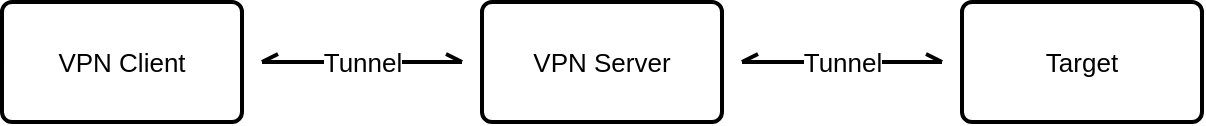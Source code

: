 <mxfile version="14.6.13" type="device" pages="2"><diagram id="WseQjovQ3toa0PpgRiFr" name="workflow"><mxGraphModel dx="1506" dy="852" grid="1" gridSize="15" guides="1" tooltips="1" connect="1" arrows="1" fold="1" page="0" pageScale="1" pageWidth="800" pageHeight="600" math="0" shadow="0"><root><mxCell id="0"/><mxCell id="1" parent="0"/><mxCell id="DhWVUVrSaP8bCOZccI_2-5" value="Tunnel" style="edgeStyle=orthogonalEdgeStyle;rounded=0;orthogonalLoop=1;jettySize=auto;html=1;fontSize=13;endArrow=openAsync;endFill=0;strokeWidth=2;perimeterSpacing=10;startArrow=openAsync;startFill=0;" edge="1" parent="1" source="DhWVUVrSaP8bCOZccI_2-1" target="DhWVUVrSaP8bCOZccI_2-2"><mxGeometry relative="1" as="geometry"/></mxCell><mxCell id="DhWVUVrSaP8bCOZccI_2-1" value="VPN Client" style="rounded=1;whiteSpace=wrap;html=1;strokeWidth=2;arcSize=10;absoluteArcSize=1;fontSize=13;" vertex="1" parent="1"><mxGeometry y="120" width="120" height="60" as="geometry"/></mxCell><mxCell id="DhWVUVrSaP8bCOZccI_2-6" value="Tunnel" style="edgeStyle=orthogonalEdgeStyle;rounded=0;orthogonalLoop=1;jettySize=auto;html=1;fontSize=13;endArrow=openAsync;endFill=0;strokeWidth=2;perimeterSpacing=10;startArrow=openAsync;startFill=0;" edge="1" parent="1" source="DhWVUVrSaP8bCOZccI_2-2" target="DhWVUVrSaP8bCOZccI_2-3"><mxGeometry relative="1" as="geometry"/></mxCell><mxCell id="DhWVUVrSaP8bCOZccI_2-2" value="VPN Server" style="rounded=1;whiteSpace=wrap;html=1;strokeWidth=2;arcSize=10;absoluteArcSize=1;fontSize=13;" vertex="1" parent="1"><mxGeometry x="240" y="120" width="120" height="60" as="geometry"/></mxCell><mxCell id="DhWVUVrSaP8bCOZccI_2-3" value="Target" style="rounded=1;whiteSpace=wrap;html=1;strokeWidth=2;arcSize=10;absoluteArcSize=1;fontSize=13;" vertex="1" parent="1"><mxGeometry x="480" y="120" width="120" height="60" as="geometry"/></mxCell></root></mxGraphModel></diagram><diagram id="sLFnjKCdLxW36ORvRSuD" name="Page-2"><mxGraphModel dx="1106" dy="852" grid="1" gridSize="15" guides="1" tooltips="1" connect="1" arrows="1" fold="1" page="0" pageScale="1" pageWidth="800" pageHeight="600" math="0" shadow="0"><root><mxCell id="e1-S4pM8rcADG8vueyDs-0"/><mxCell id="e1-S4pM8rcADG8vueyDs-1" parent="e1-S4pM8rcADG8vueyDs-0"/></root></mxGraphModel></diagram></mxfile>